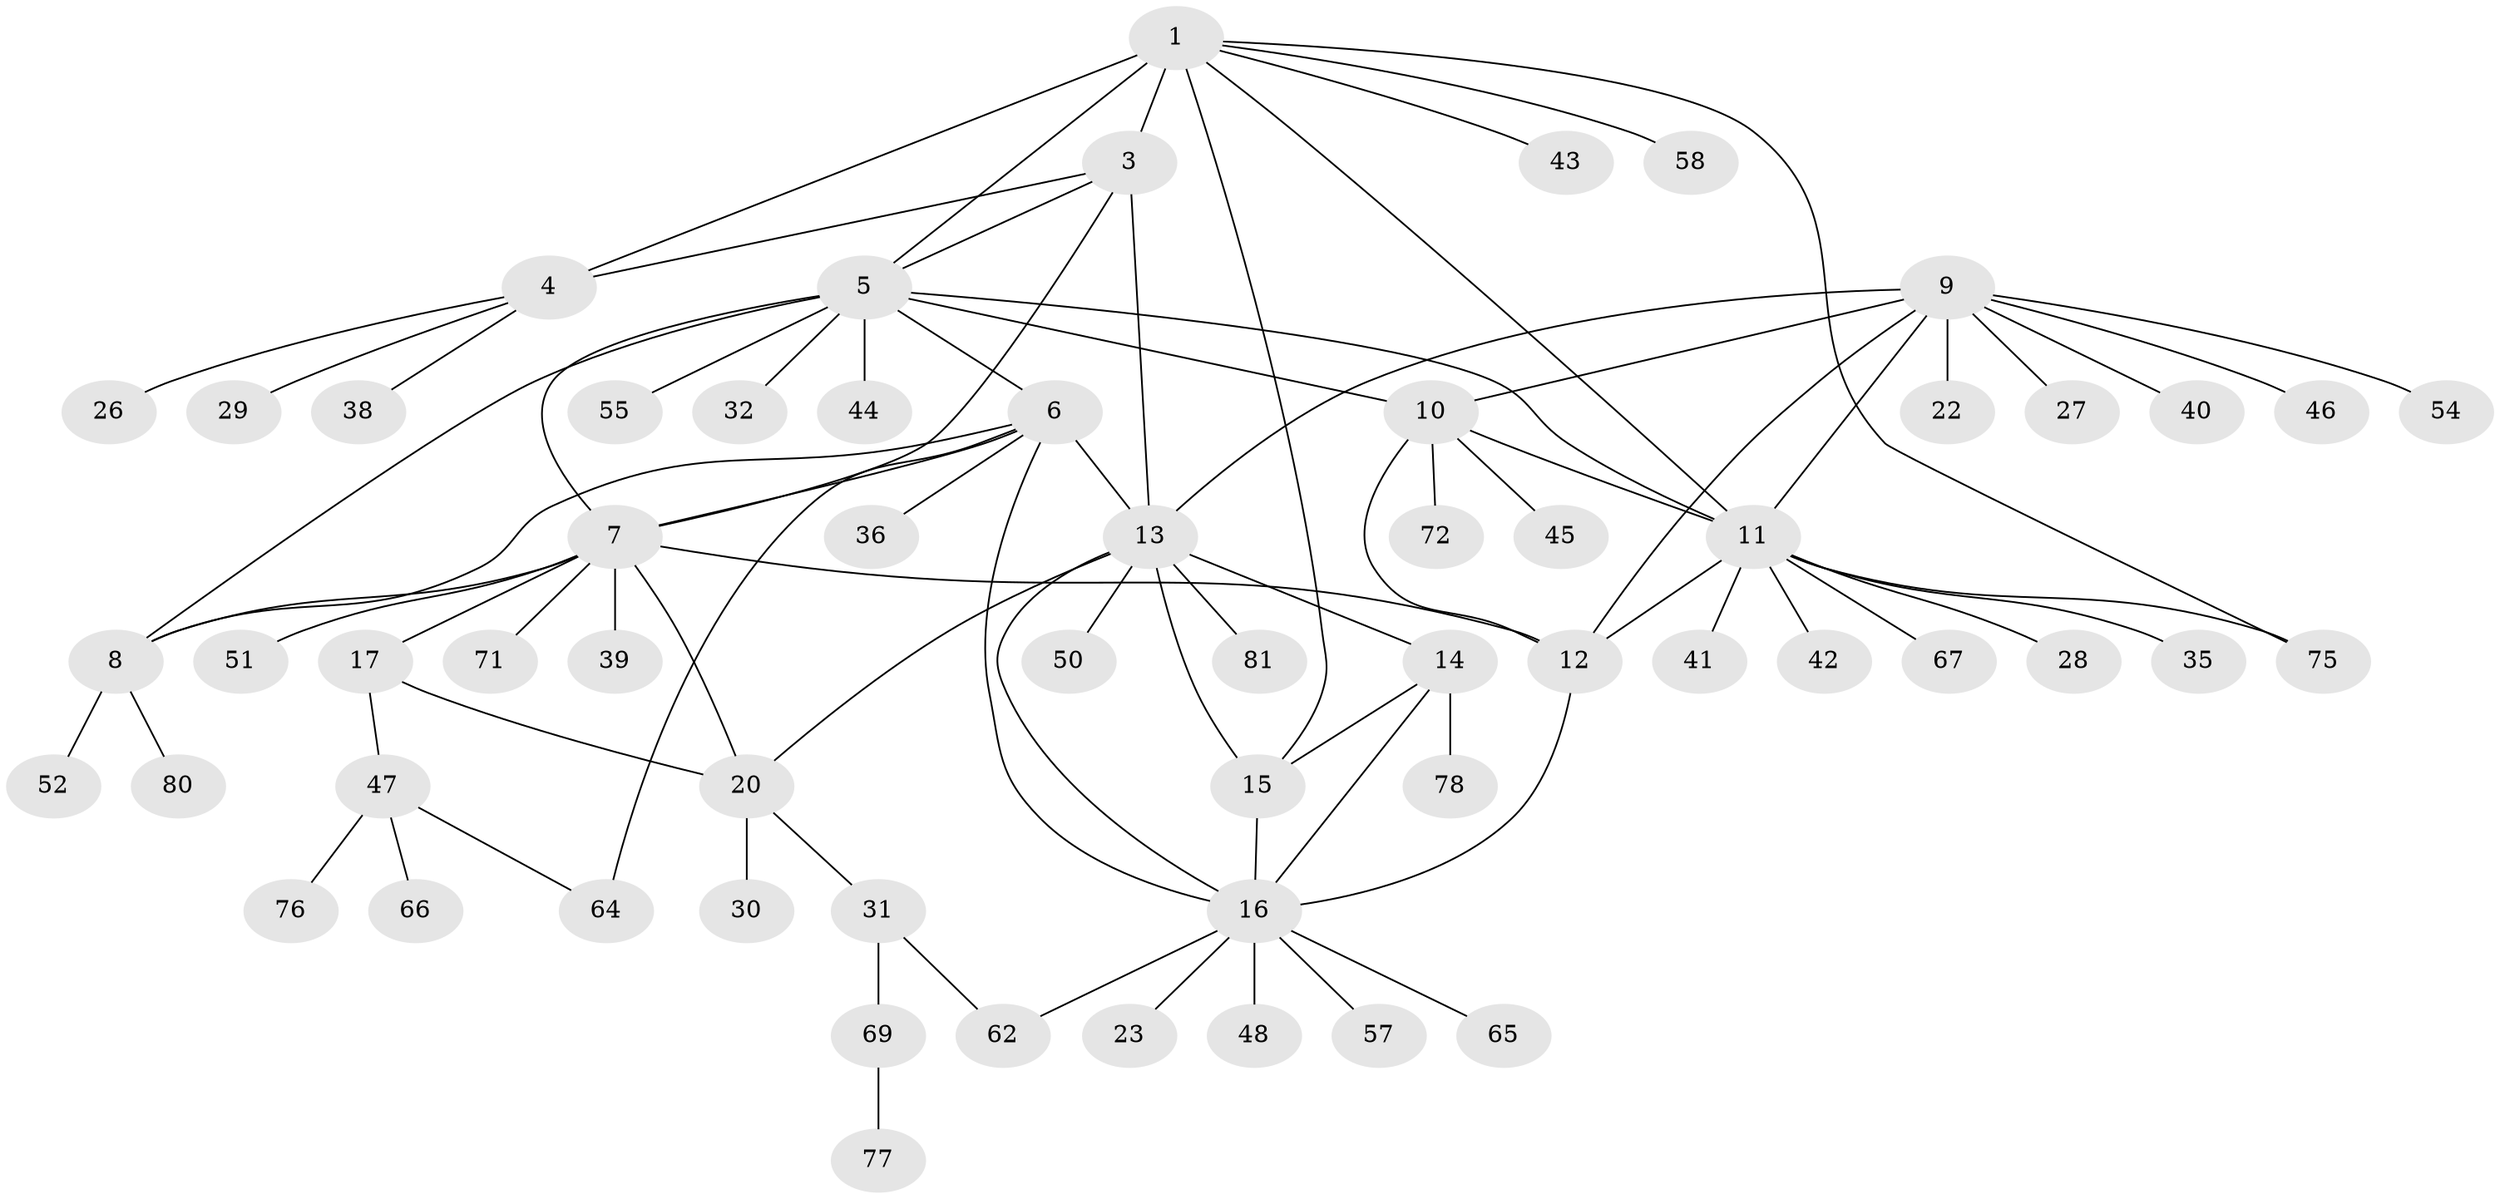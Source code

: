 // original degree distribution, {4: 0.06172839506172839, 8: 0.012345679012345678, 6: 0.037037037037037035, 7: 0.04938271604938271, 10: 0.024691358024691357, 9: 0.024691358024691357, 11: 0.024691358024691357, 5: 0.012345679012345678, 3: 0.037037037037037035, 2: 0.14814814814814814, 1: 0.5679012345679012}
// Generated by graph-tools (version 1.1) at 2025/42/03/06/25 10:42:06]
// undirected, 60 vertices, 84 edges
graph export_dot {
graph [start="1"]
  node [color=gray90,style=filled];
  1 [super="+2"];
  3 [super="+68"];
  4 [super="+49"];
  5 [super="+33"];
  6 [super="+25"];
  7 [super="+19"];
  8 [super="+34"];
  9 [super="+24"];
  10 [super="+70"];
  11 [super="+21"];
  12 [super="+59"];
  13 [super="+73"];
  14 [super="+37"];
  15 [super="+74"];
  16 [super="+61"];
  17 [super="+18"];
  20 [super="+63"];
  22;
  23 [super="+56"];
  26 [super="+53"];
  27;
  28;
  29;
  30;
  31;
  32;
  35;
  36;
  38;
  39;
  40;
  41;
  42;
  43;
  44;
  45;
  46;
  47 [super="+60"];
  48;
  50;
  51;
  52;
  54;
  55;
  57;
  58;
  62 [super="+79"];
  64;
  65;
  66;
  67;
  69;
  71;
  72;
  75;
  76;
  77;
  78;
  80;
  81;
  1 -- 3 [weight=2];
  1 -- 4 [weight=2];
  1 -- 58;
  1 -- 5;
  1 -- 11;
  1 -- 43;
  1 -- 75;
  1 -- 15;
  3 -- 4;
  3 -- 13;
  3 -- 5;
  3 -- 7;
  4 -- 26;
  4 -- 29;
  4 -- 38;
  5 -- 6;
  5 -- 7;
  5 -- 8;
  5 -- 11;
  5 -- 32;
  5 -- 44;
  5 -- 55;
  5 -- 10;
  6 -- 7;
  6 -- 8;
  6 -- 16;
  6 -- 36;
  6 -- 64;
  6 -- 13;
  7 -- 8;
  7 -- 71;
  7 -- 39;
  7 -- 12;
  7 -- 17 [weight=2];
  7 -- 51;
  7 -- 20;
  8 -- 52;
  8 -- 80;
  9 -- 10;
  9 -- 11;
  9 -- 12;
  9 -- 22;
  9 -- 27;
  9 -- 40;
  9 -- 46;
  9 -- 54;
  9 -- 13;
  10 -- 11;
  10 -- 12;
  10 -- 45;
  10 -- 72;
  11 -- 12;
  11 -- 35;
  11 -- 41;
  11 -- 42;
  11 -- 67;
  11 -- 75;
  11 -- 28;
  12 -- 16;
  13 -- 14;
  13 -- 15;
  13 -- 16;
  13 -- 20;
  13 -- 50;
  13 -- 81;
  14 -- 15;
  14 -- 16;
  14 -- 78;
  15 -- 16;
  16 -- 23;
  16 -- 48;
  16 -- 57;
  16 -- 62;
  16 -- 65;
  17 -- 20 [weight=2];
  17 -- 47;
  20 -- 30;
  20 -- 31;
  31 -- 62;
  31 -- 69;
  47 -- 64;
  47 -- 76;
  47 -- 66;
  69 -- 77;
}
